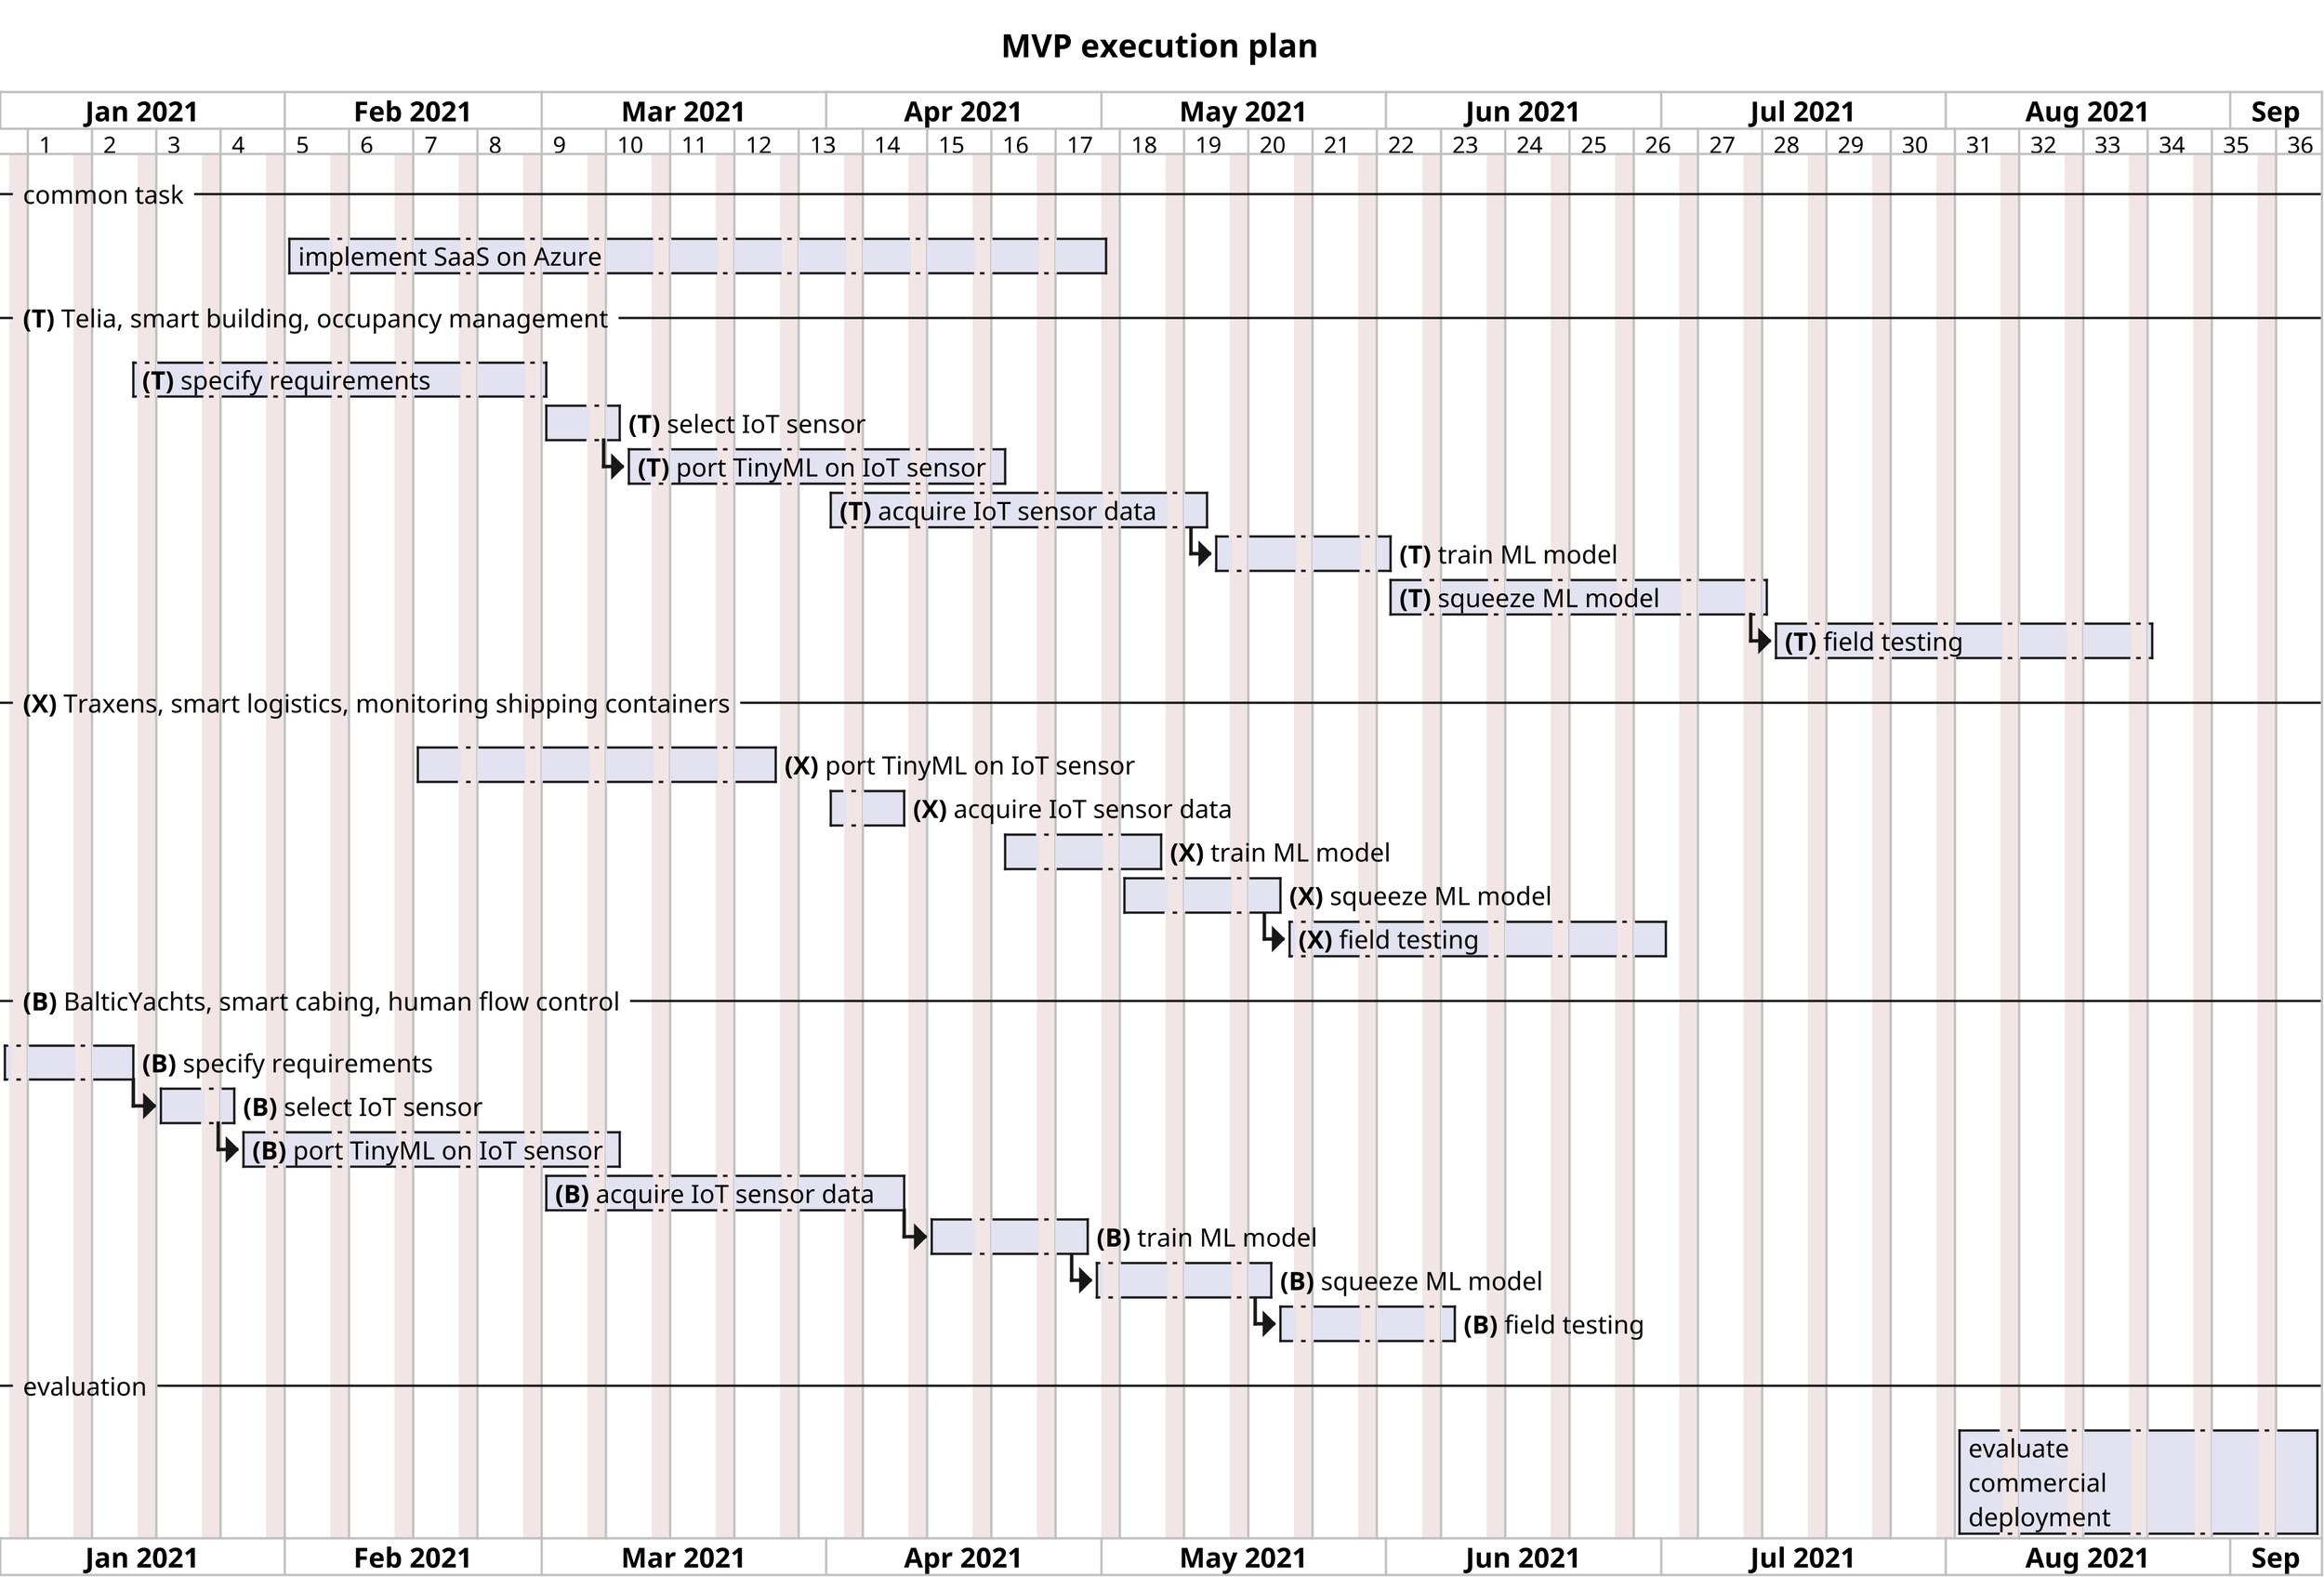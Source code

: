 @startgantt

title MVP execution plan

scale 5
printscale weekly
saturday are closed
sunday are closed
Project starts the 1st of january 2021

-- common task --
[implement SaaS on Azure] starts at 2021/2/1
[implement SaaS on Azure] ends at 2021/5/1

-- **(T)** Telia, smart building, occupancy management --
[**(T)** specify requirements] starts at 2021/1/15 and ends at 2021/3/1
[**(T)** select IoT sensor] starts at 2021/3/1 and lasts 7 days
[**(T)** port TinyML on IoT sensor] starts at [**(T)** select IoT sensor]'s end and lasts 30 days
[**(T)** acquire IoT sensor data] starts at 2021/4/1 and lasts 30 days
[**(T)** train ML model] starts at [**(T)** acquire IoT sensor data]'s end and lasts 14 days
[**(T)** squeeze ML model] starts at 2021/6/1 and lasts 30 days
[**(T)** field testing] starts at [**(T)** squeeze ML model]'s end and lasts 30 days

-- **(X)** Traxens, smart logistics, monitoring shipping containers--
[**(X)** port TinyML on IoT sensor] starts at 2021/2/15 and lasts 30 days
[**(X)** acquire IoT sensor data] starts at 2021/4/1 and lasts 7 days
[**(X)** train ML model] starts at 2021/4/20 and lasts 14 days
[**(X)** squeeze ML model] starts at 2021/5/1 and lasts 14 days
[**(X)** field testing] starts at [**(X)** squeeze ML model]'s end and lasts 30 days

-- **(B)** BalticYachts, smart cabing, human flow control --
[**(B)** specify requirements] starts at 2020/12/15 and ends at 2021/1/15
[**(B)** select IoT sensor] starts at [**(B)** specify requirements]'s end and lasts 7 days
[**(B)** port TinyML on IoT sensor] starts at [**(B)** select IoT sensor]'s end and lasts 30 days
[**(B)** acquire IoT sensor data] starts at 2021/3/1 and lasts 30 days
[**(B)** train ML model] starts at [**(B)** acquire IoT sensor data]'s end and lasts 14 days
[**(B)** squeeze ML model] starts at [**(B)** train ML model]'s end and lasts 14 days
[**(B)** field testing] starts at [**(B)** squeeze ML model]'s end and lasts 14 days

-- evaluation --
[evaluate\ncommercial\ndeployment] starts at 2021/8/1 and lasts 30 days

@endgantt
